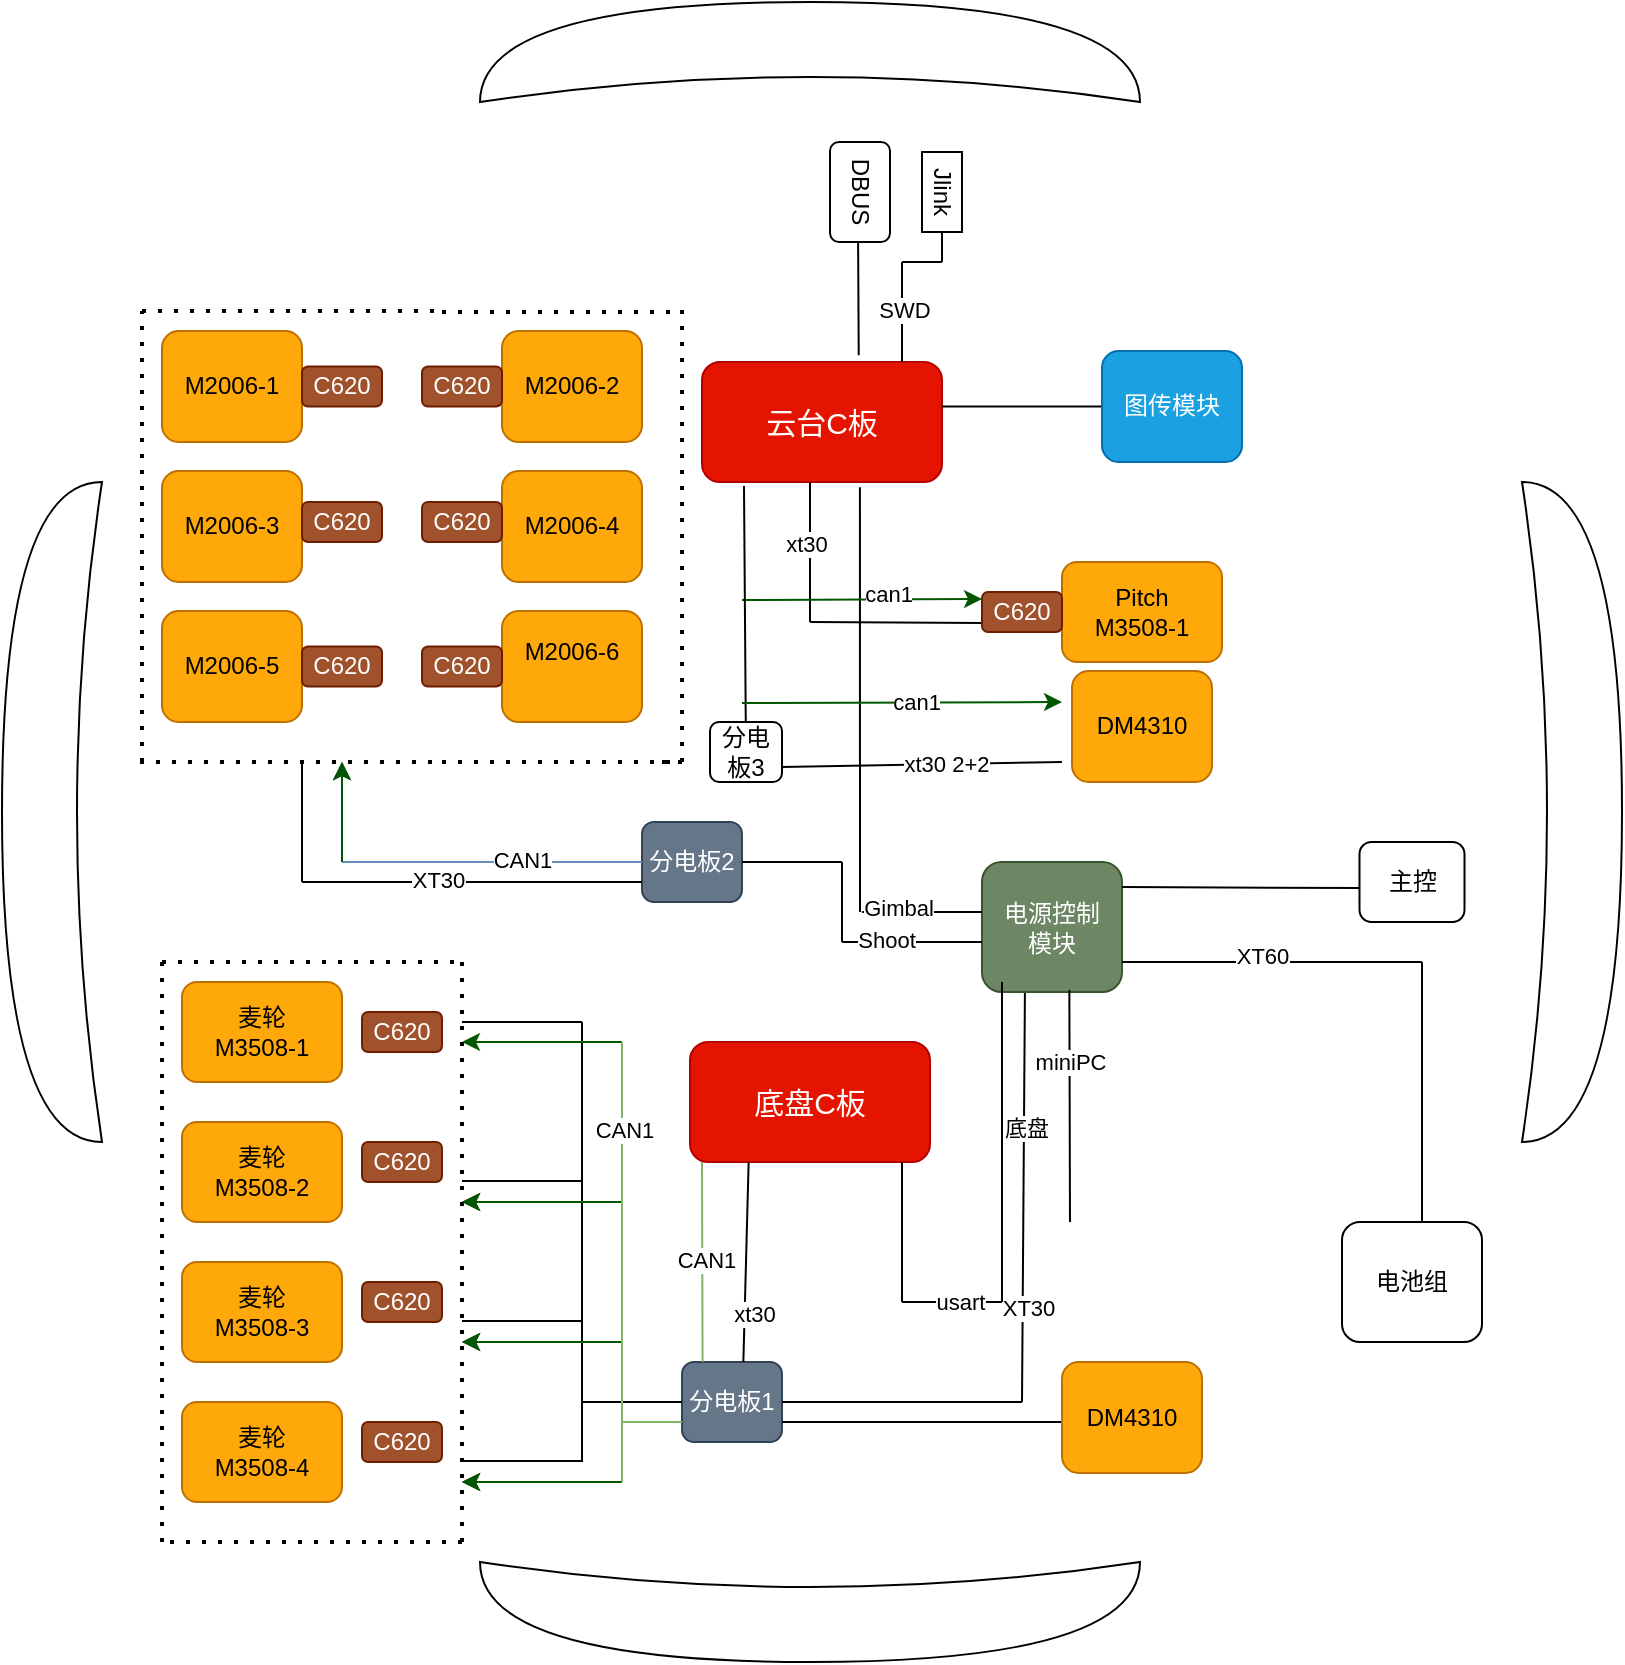 <mxfile version="27.0.9">
  <diagram name="第 1 页" id="6dwHqSviJkNAMr1cve2W">
    <mxGraphModel dx="1213" dy="828" grid="1" gridSize="10" guides="1" tooltips="1" connect="1" arrows="1" fold="1" page="1" pageScale="1" pageWidth="827" pageHeight="1169" math="0" shadow="0">
      <root>
        <mxCell id="0" />
        <mxCell id="1" parent="0" />
        <mxCell id="T-t7kQBQDLx_ATR56J1J-1" value="&lt;font style=&quot;font-size: 15px;&quot;&gt;云台C板&lt;/font&gt;" style="rounded=1;whiteSpace=wrap;html=1;fillColor=#e51400;strokeColor=#B20000;fontColor=#ffffff;" vertex="1" parent="1">
          <mxGeometry x="360" y="180" width="120" height="60" as="geometry" />
        </mxCell>
        <mxCell id="T-t7kQBQDLx_ATR56J1J-3" value="&lt;font style=&quot;font-size: 15px;&quot;&gt;底盘C板&lt;/font&gt;" style="rounded=1;whiteSpace=wrap;html=1;fillColor=#e51400;strokeColor=#B20000;fontColor=#ffffff;" vertex="1" parent="1">
          <mxGeometry x="354" y="520" width="120" height="60" as="geometry" />
        </mxCell>
        <mxCell id="T-t7kQBQDLx_ATR56J1J-5" value="" style="endArrow=none;html=1;rounded=0;exitX=0.653;exitY=-0.056;exitDx=0;exitDy=0;exitPerimeter=0;" edge="1" parent="1" source="T-t7kQBQDLx_ATR56J1J-1">
          <mxGeometry width="50" height="50" relative="1" as="geometry">
            <mxPoint x="440" y="170" as="sourcePoint" />
            <mxPoint x="438" y="110" as="targetPoint" />
          </mxGeometry>
        </mxCell>
        <mxCell id="T-t7kQBQDLx_ATR56J1J-8" value="DBUS" style="rounded=1;whiteSpace=wrap;html=1;rotation=90;" vertex="1" parent="1">
          <mxGeometry x="414" y="80" width="50" height="30" as="geometry" />
        </mxCell>
        <mxCell id="T-t7kQBQDLx_ATR56J1J-13" value="Jlink" style="rounded=1;whiteSpace=wrap;html=1;rotation=90;arcSize=0;" vertex="1" parent="1">
          <mxGeometry x="460" y="85" width="40" height="20" as="geometry" />
        </mxCell>
        <mxCell id="T-t7kQBQDLx_ATR56J1J-15" value="" style="shape=xor;whiteSpace=wrap;html=1;rotation=-180;" vertex="1" parent="1">
          <mxGeometry x="10" y="240" width="50" height="330" as="geometry" />
        </mxCell>
        <mxCell id="T-t7kQBQDLx_ATR56J1J-17" value="" style="shape=xor;whiteSpace=wrap;html=1;rotation=0;" vertex="1" parent="1">
          <mxGeometry x="770" y="240" width="50" height="330" as="geometry" />
        </mxCell>
        <mxCell id="T-t7kQBQDLx_ATR56J1J-18" value="" style="shape=xor;whiteSpace=wrap;html=1;rotation=-90;" vertex="1" parent="1">
          <mxGeometry x="389" y="-140" width="50" height="330" as="geometry" />
        </mxCell>
        <mxCell id="T-t7kQBQDLx_ATR56J1J-19" value="" style="shape=xor;whiteSpace=wrap;html=1;rotation=90;" vertex="1" parent="1">
          <mxGeometry x="389" y="640" width="50" height="330" as="geometry" />
        </mxCell>
        <mxCell id="T-t7kQBQDLx_ATR56J1J-21" value="麦轮&lt;div&gt;M3508-2&lt;/div&gt;" style="rounded=1;whiteSpace=wrap;html=1;fillColor=#FFA809;strokeColor=#BD7000;fontColor=#000000;" vertex="1" parent="1">
          <mxGeometry x="100" y="560" width="80" height="50" as="geometry" />
        </mxCell>
        <mxCell id="T-t7kQBQDLx_ATR56J1J-22" value="麦轮&lt;div&gt;M3508-3&lt;/div&gt;" style="rounded=1;whiteSpace=wrap;html=1;fillColor=#FFA809;strokeColor=#BD7000;fontColor=#000000;" vertex="1" parent="1">
          <mxGeometry x="100" y="630" width="80" height="50" as="geometry" />
        </mxCell>
        <mxCell id="T-t7kQBQDLx_ATR56J1J-23" value="麦轮&lt;div&gt;M3508-4&lt;/div&gt;" style="rounded=1;whiteSpace=wrap;html=1;fillColor=#FFA809;strokeColor=#BD7000;fontColor=#000000;" vertex="1" parent="1">
          <mxGeometry x="100" y="700" width="80" height="50" as="geometry" />
        </mxCell>
        <mxCell id="T-t7kQBQDLx_ATR56J1J-24" value="麦轮&lt;div&gt;M3508-1&lt;/div&gt;" style="rounded=1;whiteSpace=wrap;html=1;fillColor=#FFA809;strokeColor=#BD7000;fontColor=#000000;" vertex="1" parent="1">
          <mxGeometry x="100" y="490" width="80" height="50" as="geometry" />
        </mxCell>
        <mxCell id="T-t7kQBQDLx_ATR56J1J-25" value="" style="endArrow=none;dashed=1;html=1;dashPattern=1 3;strokeWidth=2;rounded=0;" edge="1" parent="1">
          <mxGeometry width="50" height="50" relative="1" as="geometry">
            <mxPoint x="240" y="770" as="sourcePoint" />
            <mxPoint x="240" y="480" as="targetPoint" />
          </mxGeometry>
        </mxCell>
        <mxCell id="T-t7kQBQDLx_ATR56J1J-26" value="" style="endArrow=none;dashed=1;html=1;dashPattern=1 3;strokeWidth=2;rounded=0;" edge="1" parent="1">
          <mxGeometry width="50" height="50" relative="1" as="geometry">
            <mxPoint x="90" y="770" as="sourcePoint" />
            <mxPoint x="90" y="480" as="targetPoint" />
          </mxGeometry>
        </mxCell>
        <mxCell id="T-t7kQBQDLx_ATR56J1J-27" value="" style="endArrow=none;dashed=1;html=1;dashPattern=1 3;strokeWidth=2;rounded=0;" edge="1" parent="1">
          <mxGeometry width="50" height="50" relative="1" as="geometry">
            <mxPoint x="240" y="770" as="sourcePoint" />
            <mxPoint x="90" y="770" as="targetPoint" />
          </mxGeometry>
        </mxCell>
        <mxCell id="T-t7kQBQDLx_ATR56J1J-28" value="" style="endArrow=none;dashed=1;html=1;dashPattern=1 3;strokeWidth=2;rounded=0;" edge="1" parent="1">
          <mxGeometry width="50" height="50" relative="1" as="geometry">
            <mxPoint x="90" y="480" as="sourcePoint" />
            <mxPoint x="240" y="480" as="targetPoint" />
          </mxGeometry>
        </mxCell>
        <mxCell id="T-t7kQBQDLx_ATR56J1J-29" value="" style="endArrow=none;html=1;rounded=0;" edge="1" parent="1">
          <mxGeometry width="50" height="50" relative="1" as="geometry">
            <mxPoint x="300" y="730" as="sourcePoint" />
            <mxPoint x="300" y="510" as="targetPoint" />
          </mxGeometry>
        </mxCell>
        <mxCell id="T-t7kQBQDLx_ATR56J1J-30" value="" style="endArrow=none;html=1;rounded=0;" edge="1" parent="1">
          <mxGeometry width="50" height="50" relative="1" as="geometry">
            <mxPoint x="240" y="510" as="sourcePoint" />
            <mxPoint x="300" y="510" as="targetPoint" />
          </mxGeometry>
        </mxCell>
        <mxCell id="T-t7kQBQDLx_ATR56J1J-31" value="" style="endArrow=none;html=1;rounded=0;" edge="1" parent="1">
          <mxGeometry width="50" height="50" relative="1" as="geometry">
            <mxPoint x="240" y="589.5" as="sourcePoint" />
            <mxPoint x="300" y="589.5" as="targetPoint" />
          </mxGeometry>
        </mxCell>
        <mxCell id="T-t7kQBQDLx_ATR56J1J-32" value="" style="endArrow=none;html=1;rounded=0;" edge="1" parent="1">
          <mxGeometry width="50" height="50" relative="1" as="geometry">
            <mxPoint x="240" y="659.5" as="sourcePoint" />
            <mxPoint x="300" y="659.5" as="targetPoint" />
          </mxGeometry>
        </mxCell>
        <mxCell id="T-t7kQBQDLx_ATR56J1J-33" value="" style="endArrow=none;html=1;rounded=0;" edge="1" parent="1">
          <mxGeometry width="50" height="50" relative="1" as="geometry">
            <mxPoint x="240" y="729.5" as="sourcePoint" />
            <mxPoint x="300" y="729.5" as="targetPoint" />
          </mxGeometry>
        </mxCell>
        <mxCell id="T-t7kQBQDLx_ATR56J1J-35" value="分电板1" style="rounded=1;whiteSpace=wrap;html=1;fillColor=#647687;fontColor=#ffffff;strokeColor=#314354;" vertex="1" parent="1">
          <mxGeometry x="350" y="680" width="50" height="40" as="geometry" />
        </mxCell>
        <mxCell id="T-t7kQBQDLx_ATR56J1J-37" value="" style="endArrow=classic;html=1;rounded=0;fillColor=#008a00;strokeColor=light-dark(#005700,#0DF2D7);" edge="1" parent="1">
          <mxGeometry width="50" height="50" relative="1" as="geometry">
            <mxPoint x="320" y="520" as="sourcePoint" />
            <mxPoint x="240" y="520" as="targetPoint" />
          </mxGeometry>
        </mxCell>
        <mxCell id="T-t7kQBQDLx_ATR56J1J-38" value="" style="endArrow=classic;html=1;rounded=0;" edge="1" parent="1">
          <mxGeometry width="50" height="50" relative="1" as="geometry">
            <mxPoint x="320" y="600" as="sourcePoint" />
            <mxPoint x="240" y="600" as="targetPoint" />
          </mxGeometry>
        </mxCell>
        <mxCell id="T-t7kQBQDLx_ATR56J1J-39" value="" style="endArrow=classic;html=1;rounded=0;" edge="1" parent="1">
          <mxGeometry width="50" height="50" relative="1" as="geometry">
            <mxPoint x="320" y="670" as="sourcePoint" />
            <mxPoint x="240" y="670" as="targetPoint" />
          </mxGeometry>
        </mxCell>
        <mxCell id="T-t7kQBQDLx_ATR56J1J-40" value="" style="endArrow=classic;html=1;rounded=0;" edge="1" parent="1">
          <mxGeometry width="50" height="50" relative="1" as="geometry">
            <mxPoint x="320" y="740" as="sourcePoint" />
            <mxPoint x="240" y="740" as="targetPoint" />
          </mxGeometry>
        </mxCell>
        <mxCell id="T-t7kQBQDLx_ATR56J1J-41" value="" style="endArrow=classic;html=1;rounded=0;fillColor=#008a00;strokeColor=light-dark(#005700,#0DF2D7);" edge="1" parent="1">
          <mxGeometry width="50" height="50" relative="1" as="geometry">
            <mxPoint x="320" y="600" as="sourcePoint" />
            <mxPoint x="240" y="600" as="targetPoint" />
          </mxGeometry>
        </mxCell>
        <mxCell id="T-t7kQBQDLx_ATR56J1J-42" value="" style="endArrow=classic;html=1;rounded=0;fillColor=#008a00;strokeColor=light-dark(#005700,#0DF2D7);" edge="1" parent="1">
          <mxGeometry width="50" height="50" relative="1" as="geometry">
            <mxPoint x="320" y="670" as="sourcePoint" />
            <mxPoint x="240" y="670" as="targetPoint" />
          </mxGeometry>
        </mxCell>
        <mxCell id="T-t7kQBQDLx_ATR56J1J-43" value="" style="endArrow=classic;html=1;rounded=0;fillColor=#008a00;strokeColor=light-dark(#005700,#0DF2D7);" edge="1" parent="1">
          <mxGeometry width="50" height="50" relative="1" as="geometry">
            <mxPoint x="320" y="740" as="sourcePoint" />
            <mxPoint x="240" y="740" as="targetPoint" />
          </mxGeometry>
        </mxCell>
        <mxCell id="T-t7kQBQDLx_ATR56J1J-44" value="" style="endArrow=none;html=1;rounded=0;entryX=0;entryY=0.5;entryDx=0;entryDy=0;" edge="1" parent="1" target="T-t7kQBQDLx_ATR56J1J-35">
          <mxGeometry width="50" height="50" relative="1" as="geometry">
            <mxPoint x="300" y="700" as="sourcePoint" />
            <mxPoint x="350" y="650" as="targetPoint" />
          </mxGeometry>
        </mxCell>
        <mxCell id="T-t7kQBQDLx_ATR56J1J-46" value="" style="endArrow=none;html=1;rounded=0;fillColor=#d5e8d4;gradientColor=#97d077;strokeColor=#82b366;" edge="1" parent="1">
          <mxGeometry width="50" height="50" relative="1" as="geometry">
            <mxPoint x="320" y="740" as="sourcePoint" />
            <mxPoint x="320" y="520" as="targetPoint" />
          </mxGeometry>
        </mxCell>
        <mxCell id="T-t7kQBQDLx_ATR56J1J-49" value="CAN1" style="edgeLabel;html=1;align=center;verticalAlign=middle;resizable=0;points=[];" vertex="1" connectable="0" parent="T-t7kQBQDLx_ATR56J1J-46">
          <mxGeometry x="0.606" y="-1" relative="1" as="geometry">
            <mxPoint as="offset" />
          </mxGeometry>
        </mxCell>
        <mxCell id="T-t7kQBQDLx_ATR56J1J-47" value="" style="endArrow=none;html=1;rounded=0;entryX=0;entryY=0.75;entryDx=0;entryDy=0;fillColor=#d5e8d4;gradientColor=#97d077;strokeColor=#82b366;" edge="1" parent="1" target="T-t7kQBQDLx_ATR56J1J-35">
          <mxGeometry width="50" height="50" relative="1" as="geometry">
            <mxPoint x="320" y="710" as="sourcePoint" />
            <mxPoint x="370" y="660" as="targetPoint" />
          </mxGeometry>
        </mxCell>
        <mxCell id="T-t7kQBQDLx_ATR56J1J-50" value="" style="endArrow=none;html=1;rounded=0;fillColor=#d5e8d4;gradientColor=#97d077;strokeColor=#82b366;" edge="1" parent="1">
          <mxGeometry width="50" height="50" relative="1" as="geometry">
            <mxPoint x="360.28" y="680" as="sourcePoint" />
            <mxPoint x="360" y="580" as="targetPoint" />
          </mxGeometry>
        </mxCell>
        <mxCell id="T-t7kQBQDLx_ATR56J1J-51" value="CAN1" style="edgeLabel;html=1;align=center;verticalAlign=middle;resizable=0;points=[];" vertex="1" connectable="0" parent="T-t7kQBQDLx_ATR56J1J-50">
          <mxGeometry x="0.033" y="-2" relative="1" as="geometry">
            <mxPoint as="offset" />
          </mxGeometry>
        </mxCell>
        <mxCell id="T-t7kQBQDLx_ATR56J1J-52" value="" style="endArrow=none;html=1;rounded=0;entryX=0.147;entryY=1;entryDx=0;entryDy=0;entryPerimeter=0;" edge="1" parent="1">
          <mxGeometry width="50" height="50" relative="1" as="geometry">
            <mxPoint x="520" y="700" as="sourcePoint" />
            <mxPoint x="521.64" y="470" as="targetPoint" />
          </mxGeometry>
        </mxCell>
        <mxCell id="T-t7kQBQDLx_ATR56J1J-53" value="XT30" style="edgeLabel;html=1;align=center;verticalAlign=middle;resizable=0;points=[];" vertex="1" connectable="0" parent="T-t7kQBQDLx_ATR56J1J-52">
          <mxGeometry x="-0.586" y="-2" relative="1" as="geometry">
            <mxPoint as="offset" />
          </mxGeometry>
        </mxCell>
        <mxCell id="T-t7kQBQDLx_ATR56J1J-56" value="底盘" style="edgeLabel;html=1;align=center;verticalAlign=middle;resizable=0;points=[];" vertex="1" connectable="0" parent="T-t7kQBQDLx_ATR56J1J-52">
          <mxGeometry x="0.197" y="-1" relative="1" as="geometry">
            <mxPoint as="offset" />
          </mxGeometry>
        </mxCell>
        <mxCell id="T-t7kQBQDLx_ATR56J1J-54" value="电源控制&lt;div&gt;模块&lt;/div&gt;" style="rounded=1;whiteSpace=wrap;html=1;fillColor=#6d8764;strokeColor=#3A5431;fontColor=#ffffff;" vertex="1" parent="1">
          <mxGeometry x="500" y="430" width="70" height="65" as="geometry" />
        </mxCell>
        <mxCell id="T-t7kQBQDLx_ATR56J1J-55" value="" style="endArrow=none;html=1;rounded=0;" edge="1" parent="1">
          <mxGeometry width="50" height="50" relative="1" as="geometry">
            <mxPoint x="400" y="700" as="sourcePoint" />
            <mxPoint x="520" y="700" as="targetPoint" />
          </mxGeometry>
        </mxCell>
        <mxCell id="T-t7kQBQDLx_ATR56J1J-57" value="" style="endArrow=none;html=1;rounded=0;" edge="1" parent="1">
          <mxGeometry width="50" height="50" relative="1" as="geometry">
            <mxPoint x="460" y="130" as="sourcePoint" />
            <mxPoint x="480" y="130" as="targetPoint" />
          </mxGeometry>
        </mxCell>
        <mxCell id="T-t7kQBQDLx_ATR56J1J-59" value="" style="endArrow=none;html=1;rounded=0;" edge="1" parent="1">
          <mxGeometry width="50" height="50" relative="1" as="geometry">
            <mxPoint x="460" y="180" as="sourcePoint" />
            <mxPoint x="460" y="130" as="targetPoint" />
          </mxGeometry>
        </mxCell>
        <mxCell id="T-t7kQBQDLx_ATR56J1J-60" value="SWD" style="edgeLabel;html=1;align=center;verticalAlign=middle;resizable=0;points=[];" vertex="1" connectable="0" parent="T-t7kQBQDLx_ATR56J1J-59">
          <mxGeometry x="0.067" y="-1" relative="1" as="geometry">
            <mxPoint as="offset" />
          </mxGeometry>
        </mxCell>
        <mxCell id="T-t7kQBQDLx_ATR56J1J-61" value="" style="endArrow=none;html=1;rounded=0;entryX=1;entryY=0.5;entryDx=0;entryDy=0;" edge="1" parent="1" target="T-t7kQBQDLx_ATR56J1J-13">
          <mxGeometry width="50" height="50" relative="1" as="geometry">
            <mxPoint x="480" y="130" as="sourcePoint" />
            <mxPoint x="510" y="110" as="targetPoint" />
          </mxGeometry>
        </mxCell>
        <mxCell id="T-t7kQBQDLx_ATR56J1J-62" value="" style="endArrow=none;html=1;rounded=0;entryX=0.624;entryY=0.985;entryDx=0;entryDy=0;entryPerimeter=0;" edge="1" parent="1" target="T-t7kQBQDLx_ATR56J1J-54">
          <mxGeometry width="50" height="50" relative="1" as="geometry">
            <mxPoint x="544" y="610" as="sourcePoint" />
            <mxPoint x="610" y="560" as="targetPoint" />
          </mxGeometry>
        </mxCell>
        <mxCell id="T-t7kQBQDLx_ATR56J1J-63" value="miniPC" style="edgeLabel;html=1;align=center;verticalAlign=middle;resizable=0;points=[];" vertex="1" connectable="0" parent="T-t7kQBQDLx_ATR56J1J-62">
          <mxGeometry x="0.391" relative="1" as="geometry">
            <mxPoint as="offset" />
          </mxGeometry>
        </mxCell>
        <mxCell id="T-t7kQBQDLx_ATR56J1J-64" value="电池组" style="rounded=1;whiteSpace=wrap;html=1;" vertex="1" parent="1">
          <mxGeometry x="680" y="610" width="70" height="60" as="geometry" />
        </mxCell>
        <mxCell id="T-t7kQBQDLx_ATR56J1J-65" value="" style="endArrow=none;html=1;rounded=0;" edge="1" parent="1">
          <mxGeometry width="50" height="50" relative="1" as="geometry">
            <mxPoint x="720" y="610" as="sourcePoint" />
            <mxPoint x="720" y="480" as="targetPoint" />
          </mxGeometry>
        </mxCell>
        <mxCell id="T-t7kQBQDLx_ATR56J1J-66" value="" style="endArrow=none;html=1;rounded=0;" edge="1" parent="1">
          <mxGeometry width="50" height="50" relative="1" as="geometry">
            <mxPoint x="570" y="480" as="sourcePoint" />
            <mxPoint x="720" y="480" as="targetPoint" />
          </mxGeometry>
        </mxCell>
        <mxCell id="T-t7kQBQDLx_ATR56J1J-67" value="XT60" style="edgeLabel;html=1;align=center;verticalAlign=middle;resizable=0;points=[];" vertex="1" connectable="0" parent="T-t7kQBQDLx_ATR56J1J-66">
          <mxGeometry x="-0.067" y="3" relative="1" as="geometry">
            <mxPoint as="offset" />
          </mxGeometry>
        </mxCell>
        <mxCell id="T-t7kQBQDLx_ATR56J1J-68" value="分电板2" style="rounded=1;whiteSpace=wrap;html=1;fillColor=#647687;fontColor=#ffffff;strokeColor=#314354;" vertex="1" parent="1">
          <mxGeometry x="330" y="410" width="50" height="40" as="geometry" />
        </mxCell>
        <mxCell id="T-t7kQBQDLx_ATR56J1J-69" value="M2006-3" style="rounded=1;whiteSpace=wrap;html=1;fillColor=#FFA809;strokeColor=#BD7000;fontColor=#000000;" vertex="1" parent="1">
          <mxGeometry x="90" y="234.5" width="70" height="55.5" as="geometry" />
        </mxCell>
        <mxCell id="T-t7kQBQDLx_ATR56J1J-70" value="M2006-5" style="rounded=1;whiteSpace=wrap;html=1;fillColor=#FFA809;strokeColor=#BD7000;fontColor=#000000;" vertex="1" parent="1">
          <mxGeometry x="90" y="304.5" width="70" height="55.5" as="geometry" />
        </mxCell>
        <mxCell id="T-t7kQBQDLx_ATR56J1J-71" value="M2006-2" style="rounded=1;whiteSpace=wrap;html=1;fillColor=#FFA809;strokeColor=#BD7000;fontColor=#000000;" vertex="1" parent="1">
          <mxGeometry x="260" y="164.5" width="70" height="55.5" as="geometry" />
        </mxCell>
        <mxCell id="T-t7kQBQDLx_ATR56J1J-72" value="M2006-1" style="rounded=1;whiteSpace=wrap;html=1;fillColor=#FFA809;strokeColor=#BD7000;fontColor=#000000;" vertex="1" parent="1">
          <mxGeometry x="90" y="164.5" width="70" height="55.5" as="geometry" />
        </mxCell>
        <mxCell id="T-t7kQBQDLx_ATR56J1J-73" value="" style="endArrow=none;dashed=1;html=1;dashPattern=1 3;strokeWidth=2;rounded=0;" edge="1" parent="1">
          <mxGeometry width="50" height="50" relative="1" as="geometry">
            <mxPoint x="80" y="380" as="sourcePoint" />
            <mxPoint x="80" y="154.5" as="targetPoint" />
          </mxGeometry>
        </mxCell>
        <mxCell id="T-t7kQBQDLx_ATR56J1J-74" value="" style="endArrow=none;dashed=1;html=1;dashPattern=1 3;strokeWidth=2;rounded=0;" edge="1" parent="1">
          <mxGeometry width="50" height="50" relative="1" as="geometry">
            <mxPoint x="225" y="380" as="sourcePoint" />
            <mxPoint x="75" y="380" as="targetPoint" />
          </mxGeometry>
        </mxCell>
        <mxCell id="T-t7kQBQDLx_ATR56J1J-75" value="" style="endArrow=none;dashed=1;html=1;dashPattern=1 3;strokeWidth=2;rounded=0;" edge="1" parent="1">
          <mxGeometry width="50" height="50" relative="1" as="geometry">
            <mxPoint x="80" y="154.5" as="sourcePoint" />
            <mxPoint x="230" y="154.5" as="targetPoint" />
          </mxGeometry>
        </mxCell>
        <mxCell id="T-t7kQBQDLx_ATR56J1J-76" value="M2006-4" style="rounded=1;whiteSpace=wrap;html=1;fillColor=#FFA809;strokeColor=#BD7000;fontColor=#000000;" vertex="1" parent="1">
          <mxGeometry x="260" y="234.5" width="70" height="55.5" as="geometry" />
        </mxCell>
        <mxCell id="T-t7kQBQDLx_ATR56J1J-78" value="" style="endArrow=none;dashed=1;html=1;dashPattern=1 3;strokeWidth=2;rounded=0;" edge="1" parent="1">
          <mxGeometry width="50" height="50" relative="1" as="geometry">
            <mxPoint x="230" y="380" as="sourcePoint" />
            <mxPoint x="350" y="380" as="targetPoint" />
          </mxGeometry>
        </mxCell>
        <mxCell id="T-t7kQBQDLx_ATR56J1J-79" value="" style="endArrow=none;dashed=1;html=1;dashPattern=1 3;strokeWidth=2;rounded=0;" edge="1" parent="1">
          <mxGeometry width="50" height="50" relative="1" as="geometry">
            <mxPoint x="340" y="380" as="sourcePoint" />
            <mxPoint x="350" y="380" as="targetPoint" />
          </mxGeometry>
        </mxCell>
        <mxCell id="T-t7kQBQDLx_ATR56J1J-80" value="" style="endArrow=none;dashed=1;html=1;dashPattern=1 3;strokeWidth=2;rounded=0;" edge="1" parent="1">
          <mxGeometry width="50" height="50" relative="1" as="geometry">
            <mxPoint x="350" y="380" as="sourcePoint" />
            <mxPoint x="350" y="150" as="targetPoint" />
          </mxGeometry>
        </mxCell>
        <mxCell id="T-t7kQBQDLx_ATR56J1J-81" value="" style="endArrow=none;dashed=1;html=1;dashPattern=1 3;strokeWidth=2;rounded=0;" edge="1" parent="1">
          <mxGeometry width="50" height="50" relative="1" as="geometry">
            <mxPoint x="230" y="155" as="sourcePoint" />
            <mxPoint x="350" y="155" as="targetPoint" />
          </mxGeometry>
        </mxCell>
        <mxCell id="T-t7kQBQDLx_ATR56J1J-82" value="C620" style="rounded=1;whiteSpace=wrap;html=1;fillColor=#a0522d;fontColor=#ffffff;strokeColor=#6D1F00;" vertex="1" parent="1">
          <mxGeometry x="190" y="505" width="40" height="20" as="geometry" />
        </mxCell>
        <mxCell id="T-t7kQBQDLx_ATR56J1J-83" value="C620" style="rounded=1;whiteSpace=wrap;html=1;fillColor=#a0522d;fontColor=#ffffff;strokeColor=#6D1F00;" vertex="1" parent="1">
          <mxGeometry x="190" y="570" width="40" height="20" as="geometry" />
        </mxCell>
        <mxCell id="T-t7kQBQDLx_ATR56J1J-84" value="C620" style="rounded=1;whiteSpace=wrap;html=1;fillColor=#a0522d;fontColor=#ffffff;strokeColor=#6D1F00;" vertex="1" parent="1">
          <mxGeometry x="190" y="640" width="40" height="20" as="geometry" />
        </mxCell>
        <mxCell id="T-t7kQBQDLx_ATR56J1J-85" value="C620" style="rounded=1;whiteSpace=wrap;html=1;fillColor=#a0522d;fontColor=#ffffff;strokeColor=#6D1F00;" vertex="1" parent="1">
          <mxGeometry x="190" y="710" width="40" height="20" as="geometry" />
        </mxCell>
        <mxCell id="T-t7kQBQDLx_ATR56J1J-86" value="M2006-6&lt;div&gt;&lt;br&gt;&lt;/div&gt;" style="rounded=1;whiteSpace=wrap;html=1;fillColor=#FFA809;strokeColor=#BD7000;fontColor=#000000;" vertex="1" parent="1">
          <mxGeometry x="260" y="304.5" width="70" height="55.5" as="geometry" />
        </mxCell>
        <mxCell id="T-t7kQBQDLx_ATR56J1J-87" value="C620" style="rounded=1;whiteSpace=wrap;html=1;fillColor=#a0522d;fontColor=#ffffff;strokeColor=#6D1F00;" vertex="1" parent="1">
          <mxGeometry x="160" y="182.25" width="40" height="20" as="geometry" />
        </mxCell>
        <mxCell id="T-t7kQBQDLx_ATR56J1J-88" value="C620" style="rounded=1;whiteSpace=wrap;html=1;fillColor=#a0522d;fontColor=#ffffff;strokeColor=#6D1F00;" vertex="1" parent="1">
          <mxGeometry x="220" y="182.25" width="40" height="20" as="geometry" />
        </mxCell>
        <mxCell id="T-t7kQBQDLx_ATR56J1J-89" value="C620" style="rounded=1;whiteSpace=wrap;html=1;fillColor=#a0522d;fontColor=#ffffff;strokeColor=#6D1F00;" vertex="1" parent="1">
          <mxGeometry x="160" y="250" width="40" height="20" as="geometry" />
        </mxCell>
        <mxCell id="T-t7kQBQDLx_ATR56J1J-90" value="C620" style="rounded=1;whiteSpace=wrap;html=1;fillColor=#a0522d;fontColor=#ffffff;strokeColor=#6D1F00;" vertex="1" parent="1">
          <mxGeometry x="220" y="250" width="40" height="20" as="geometry" />
        </mxCell>
        <mxCell id="T-t7kQBQDLx_ATR56J1J-91" value="C620" style="rounded=1;whiteSpace=wrap;html=1;fillColor=#a0522d;fontColor=#ffffff;strokeColor=#6D1F00;" vertex="1" parent="1">
          <mxGeometry x="160" y="322.25" width="40" height="20" as="geometry" />
        </mxCell>
        <mxCell id="T-t7kQBQDLx_ATR56J1J-92" value="C620" style="rounded=1;whiteSpace=wrap;html=1;fillColor=#a0522d;fontColor=#ffffff;strokeColor=#6D1F00;" vertex="1" parent="1">
          <mxGeometry x="220" y="322.25" width="40" height="20" as="geometry" />
        </mxCell>
        <mxCell id="T-t7kQBQDLx_ATR56J1J-98" value="" style="endArrow=none;html=1;rounded=0;" edge="1" parent="1">
          <mxGeometry width="50" height="50" relative="1" as="geometry">
            <mxPoint x="160" y="440" as="sourcePoint" />
            <mxPoint x="160" y="380" as="targetPoint" />
          </mxGeometry>
        </mxCell>
        <mxCell id="T-t7kQBQDLx_ATR56J1J-99" value="" style="endArrow=none;html=1;rounded=0;entryX=0;entryY=0.75;entryDx=0;entryDy=0;" edge="1" parent="1" target="T-t7kQBQDLx_ATR56J1J-68">
          <mxGeometry width="50" height="50" relative="1" as="geometry">
            <mxPoint x="160" y="440" as="sourcePoint" />
            <mxPoint x="210" y="390" as="targetPoint" />
          </mxGeometry>
        </mxCell>
        <mxCell id="T-t7kQBQDLx_ATR56J1J-100" value="XT30" style="edgeLabel;html=1;align=center;verticalAlign=middle;resizable=0;points=[];" vertex="1" connectable="0" parent="T-t7kQBQDLx_ATR56J1J-99">
          <mxGeometry x="-0.2" y="1" relative="1" as="geometry">
            <mxPoint as="offset" />
          </mxGeometry>
        </mxCell>
        <mxCell id="T-t7kQBQDLx_ATR56J1J-101" value="" style="endArrow=classic;html=1;rounded=0;" edge="1" parent="1">
          <mxGeometry width="50" height="50" relative="1" as="geometry">
            <mxPoint x="180" y="430" as="sourcePoint" />
            <mxPoint x="180" y="380" as="targetPoint" />
          </mxGeometry>
        </mxCell>
        <mxCell id="T-t7kQBQDLx_ATR56J1J-102" value="" style="endArrow=none;html=1;rounded=0;entryX=0;entryY=0.5;entryDx=0;entryDy=0;fillColor=#dae8fc;strokeColor=#6c8ebf;gradientColor=#7ea6e0;" edge="1" parent="1" target="T-t7kQBQDLx_ATR56J1J-68">
          <mxGeometry width="50" height="50" relative="1" as="geometry">
            <mxPoint x="180" y="430" as="sourcePoint" />
            <mxPoint x="230" y="380" as="targetPoint" />
          </mxGeometry>
        </mxCell>
        <mxCell id="T-t7kQBQDLx_ATR56J1J-104" value="CAN1" style="edgeLabel;html=1;align=center;verticalAlign=middle;resizable=0;points=[];" vertex="1" connectable="0" parent="T-t7kQBQDLx_ATR56J1J-102">
          <mxGeometry x="0.2" y="1" relative="1" as="geometry">
            <mxPoint as="offset" />
          </mxGeometry>
        </mxCell>
        <mxCell id="T-t7kQBQDLx_ATR56J1J-103" value="" style="endArrow=classic;html=1;rounded=0;fillColor=#008a00;strokeColor=light-dark(#005700,#0DF2D7);" edge="1" parent="1">
          <mxGeometry width="50" height="50" relative="1" as="geometry">
            <mxPoint x="180" y="430" as="sourcePoint" />
            <mxPoint x="180" y="380" as="targetPoint" />
          </mxGeometry>
        </mxCell>
        <mxCell id="T-t7kQBQDLx_ATR56J1J-108" value="" style="endArrow=none;html=1;rounded=0;" edge="1" parent="1">
          <mxGeometry width="50" height="50" relative="1" as="geometry">
            <mxPoint x="380" y="430" as="sourcePoint" />
            <mxPoint x="430" y="430" as="targetPoint" />
          </mxGeometry>
        </mxCell>
        <mxCell id="T-t7kQBQDLx_ATR56J1J-109" value="" style="endArrow=none;html=1;rounded=0;" edge="1" parent="1">
          <mxGeometry width="50" height="50" relative="1" as="geometry">
            <mxPoint x="430" y="470" as="sourcePoint" />
            <mxPoint x="430" y="430" as="targetPoint" />
          </mxGeometry>
        </mxCell>
        <mxCell id="T-t7kQBQDLx_ATR56J1J-110" value="" style="endArrow=none;html=1;rounded=0;" edge="1" parent="1">
          <mxGeometry width="50" height="50" relative="1" as="geometry">
            <mxPoint x="430" y="470" as="sourcePoint" />
            <mxPoint x="500" y="470" as="targetPoint" />
          </mxGeometry>
        </mxCell>
        <mxCell id="T-t7kQBQDLx_ATR56J1J-111" value="Shoot" style="edgeLabel;html=1;align=center;verticalAlign=middle;resizable=0;points=[];" vertex="1" connectable="0" parent="T-t7kQBQDLx_ATR56J1J-110">
          <mxGeometry x="-0.371" y="1" relative="1" as="geometry">
            <mxPoint as="offset" />
          </mxGeometry>
        </mxCell>
        <mxCell id="T-t7kQBQDLx_ATR56J1J-112" value="" style="endArrow=none;html=1;rounded=0;" edge="1" parent="1">
          <mxGeometry width="50" height="50" relative="1" as="geometry">
            <mxPoint x="500" y="455" as="sourcePoint" />
            <mxPoint x="440" y="455" as="targetPoint" />
          </mxGeometry>
        </mxCell>
        <mxCell id="T-t7kQBQDLx_ATR56J1J-114" value="Gimbal" style="edgeLabel;html=1;align=center;verticalAlign=middle;resizable=0;points=[];" vertex="1" connectable="0" parent="T-t7kQBQDLx_ATR56J1J-112">
          <mxGeometry x="0.4" y="-2" relative="1" as="geometry">
            <mxPoint as="offset" />
          </mxGeometry>
        </mxCell>
        <mxCell id="T-t7kQBQDLx_ATR56J1J-113" value="" style="endArrow=none;html=1;rounded=0;entryX=0.658;entryY=1.044;entryDx=0;entryDy=0;entryPerimeter=0;" edge="1" parent="1" target="T-t7kQBQDLx_ATR56J1J-1">
          <mxGeometry width="50" height="50" relative="1" as="geometry">
            <mxPoint x="439" y="455" as="sourcePoint" />
            <mxPoint x="489" y="405" as="targetPoint" />
          </mxGeometry>
        </mxCell>
        <mxCell id="T-t7kQBQDLx_ATR56J1J-116" value="" style="endArrow=none;html=1;rounded=0;exitX=1;exitY=0.75;exitDx=0;exitDy=0;" edge="1" parent="1" source="T-t7kQBQDLx_ATR56J1J-131">
          <mxGeometry width="50" height="50" relative="1" as="geometry">
            <mxPoint x="460" y="380" as="sourcePoint" />
            <mxPoint x="540" y="380" as="targetPoint" />
          </mxGeometry>
        </mxCell>
        <mxCell id="T-t7kQBQDLx_ATR56J1J-134" value="xt30 2+2" style="edgeLabel;html=1;align=center;verticalAlign=middle;resizable=0;points=[];" vertex="1" connectable="0" parent="T-t7kQBQDLx_ATR56J1J-116">
          <mxGeometry x="0.171" relative="1" as="geometry">
            <mxPoint as="offset" />
          </mxGeometry>
        </mxCell>
        <mxCell id="T-t7kQBQDLx_ATR56J1J-118" value="" style="endArrow=none;html=1;rounded=0;" edge="1" parent="1">
          <mxGeometry width="50" height="50" relative="1" as="geometry">
            <mxPoint x="400" y="710" as="sourcePoint" />
            <mxPoint x="540" y="710" as="targetPoint" />
          </mxGeometry>
        </mxCell>
        <mxCell id="T-t7kQBQDLx_ATR56J1J-119" value="DM4310" style="rounded=1;whiteSpace=wrap;html=1;fillColor=#FFA809;strokeColor=#BD7000;fontColor=#000000;" vertex="1" parent="1">
          <mxGeometry x="540" y="680" width="70" height="55.5" as="geometry" />
        </mxCell>
        <mxCell id="T-t7kQBQDLx_ATR56J1J-122" value="" style="endArrow=none;html=1;rounded=0;" edge="1" parent="1">
          <mxGeometry width="50" height="50" relative="1" as="geometry">
            <mxPoint x="414" y="310" as="sourcePoint" />
            <mxPoint x="414" y="240" as="targetPoint" />
          </mxGeometry>
        </mxCell>
        <mxCell id="T-t7kQBQDLx_ATR56J1J-135" value="xt30" style="edgeLabel;html=1;align=center;verticalAlign=middle;resizable=0;points=[];" vertex="1" connectable="0" parent="T-t7kQBQDLx_ATR56J1J-122">
          <mxGeometry x="0.133" y="2" relative="1" as="geometry">
            <mxPoint as="offset" />
          </mxGeometry>
        </mxCell>
        <mxCell id="T-t7kQBQDLx_ATR56J1J-123" value="" style="endArrow=none;html=1;rounded=0;" edge="1" parent="1">
          <mxGeometry width="50" height="50" relative="1" as="geometry">
            <mxPoint x="414" y="310" as="sourcePoint" />
            <mxPoint x="500" y="310.5" as="targetPoint" />
          </mxGeometry>
        </mxCell>
        <mxCell id="T-t7kQBQDLx_ATR56J1J-124" value="Pitch&lt;br&gt;&lt;div&gt;M3508-1&lt;/div&gt;" style="rounded=1;whiteSpace=wrap;html=1;fillColor=#FFA809;strokeColor=#BD7000;fontColor=#000000;" vertex="1" parent="1">
          <mxGeometry x="540" y="280" width="80" height="50" as="geometry" />
        </mxCell>
        <mxCell id="T-t7kQBQDLx_ATR56J1J-125" value="C620" style="rounded=1;whiteSpace=wrap;html=1;fillColor=#a0522d;fontColor=#ffffff;strokeColor=#6D1F00;" vertex="1" parent="1">
          <mxGeometry x="500" y="295" width="40" height="20" as="geometry" />
        </mxCell>
        <mxCell id="T-t7kQBQDLx_ATR56J1J-126" value="" style="endArrow=classic;html=1;rounded=0;fillColor=#008a00;strokeColor=light-dark(#005700,#0DF2D7);" edge="1" parent="1">
          <mxGeometry width="50" height="50" relative="1" as="geometry">
            <mxPoint x="380" y="299" as="sourcePoint" />
            <mxPoint x="500" y="298.5" as="targetPoint" />
          </mxGeometry>
        </mxCell>
        <mxCell id="T-t7kQBQDLx_ATR56J1J-136" value="can1" style="edgeLabel;html=1;align=center;verticalAlign=middle;resizable=0;points=[];" vertex="1" connectable="0" parent="T-t7kQBQDLx_ATR56J1J-126">
          <mxGeometry x="0.217" y="3" relative="1" as="geometry">
            <mxPoint as="offset" />
          </mxGeometry>
        </mxCell>
        <mxCell id="T-t7kQBQDLx_ATR56J1J-130" value="" style="endArrow=none;html=1;rounded=0;exitX=0.175;exitY=1.033;exitDx=0;exitDy=0;exitPerimeter=0;" edge="1" parent="1" source="T-t7kQBQDLx_ATR56J1J-1" target="T-t7kQBQDLx_ATR56J1J-131">
          <mxGeometry width="50" height="50" relative="1" as="geometry">
            <mxPoint x="380" y="340" as="sourcePoint" />
            <mxPoint x="380" y="239" as="targetPoint" />
          </mxGeometry>
        </mxCell>
        <mxCell id="T-t7kQBQDLx_ATR56J1J-131" value="分电板3" style="rounded=1;whiteSpace=wrap;html=1;" vertex="1" parent="1">
          <mxGeometry x="364" y="360" width="36" height="30" as="geometry" />
        </mxCell>
        <mxCell id="T-t7kQBQDLx_ATR56J1J-132" value="" style="endArrow=classic;html=1;rounded=0;fillColor=#008a00;strokeColor=light-dark(#005700,#0DF2D7);" edge="1" parent="1">
          <mxGeometry width="50" height="50" relative="1" as="geometry">
            <mxPoint x="380" y="350.5" as="sourcePoint" />
            <mxPoint x="540" y="350" as="targetPoint" />
          </mxGeometry>
        </mxCell>
        <mxCell id="T-t7kQBQDLx_ATR56J1J-137" value="can1" style="edgeLabel;html=1;align=center;verticalAlign=middle;resizable=0;points=[];" vertex="1" connectable="0" parent="T-t7kQBQDLx_ATR56J1J-132">
          <mxGeometry x="0.087" relative="1" as="geometry">
            <mxPoint as="offset" />
          </mxGeometry>
        </mxCell>
        <mxCell id="T-t7kQBQDLx_ATR56J1J-133" value="DM4310" style="rounded=1;whiteSpace=wrap;html=1;fillColor=#FFA809;strokeColor=#BD7000;fontColor=#000000;" vertex="1" parent="1">
          <mxGeometry x="545" y="334.5" width="70" height="55.5" as="geometry" />
        </mxCell>
        <mxCell id="T-t7kQBQDLx_ATR56J1J-138" value="" style="endArrow=none;html=1;rounded=0;" edge="1" parent="1" target="T-t7kQBQDLx_ATR56J1J-139">
          <mxGeometry width="50" height="50" relative="1" as="geometry">
            <mxPoint x="480" y="202.25" as="sourcePoint" />
            <mxPoint x="550" y="200" as="targetPoint" />
          </mxGeometry>
        </mxCell>
        <mxCell id="T-t7kQBQDLx_ATR56J1J-139" value="图传模块" style="rounded=1;whiteSpace=wrap;html=1;fillColor=#1ba1e2;strokeColor=#006EAF;fontColor=#ffffff;" vertex="1" parent="1">
          <mxGeometry x="560" y="174.5" width="70" height="55.5" as="geometry" />
        </mxCell>
        <mxCell id="T-t7kQBQDLx_ATR56J1J-140" value="" style="endArrow=none;html=1;rounded=0;entryX=0.197;entryY=1;entryDx=0;entryDy=0;entryPerimeter=0;exitX=0.5;exitY=0;exitDx=0;exitDy=0;" edge="1" parent="1">
          <mxGeometry width="50" height="50" relative="1" as="geometry">
            <mxPoint x="380.68" y="680" as="sourcePoint" />
            <mxPoint x="383.32" y="580" as="targetPoint" />
          </mxGeometry>
        </mxCell>
        <mxCell id="T-t7kQBQDLx_ATR56J1J-141" value="xt30" style="edgeLabel;html=1;align=center;verticalAlign=middle;resizable=0;points=[];" vertex="1" connectable="0" parent="T-t7kQBQDLx_ATR56J1J-140">
          <mxGeometry x="-0.525" y="-4" relative="1" as="geometry">
            <mxPoint as="offset" />
          </mxGeometry>
        </mxCell>
        <mxCell id="T-t7kQBQDLx_ATR56J1J-142" value="" style="endArrow=none;html=1;rounded=0;" edge="1" parent="1">
          <mxGeometry width="50" height="50" relative="1" as="geometry">
            <mxPoint x="460" y="650" as="sourcePoint" />
            <mxPoint x="460" y="580" as="targetPoint" />
          </mxGeometry>
        </mxCell>
        <mxCell id="T-t7kQBQDLx_ATR56J1J-143" value="" style="endArrow=none;html=1;rounded=0;" edge="1" parent="1">
          <mxGeometry width="50" height="50" relative="1" as="geometry">
            <mxPoint x="460" y="650" as="sourcePoint" />
            <mxPoint x="510" y="650" as="targetPoint" />
          </mxGeometry>
        </mxCell>
        <mxCell id="T-t7kQBQDLx_ATR56J1J-145" value="usart" style="edgeLabel;html=1;align=center;verticalAlign=middle;resizable=0;points=[];" vertex="1" connectable="0" parent="T-t7kQBQDLx_ATR56J1J-143">
          <mxGeometry x="0.16" relative="1" as="geometry">
            <mxPoint as="offset" />
          </mxGeometry>
        </mxCell>
        <mxCell id="T-t7kQBQDLx_ATR56J1J-144" value="" style="endArrow=none;html=1;rounded=0;entryX=0.143;entryY=0.923;entryDx=0;entryDy=0;entryPerimeter=0;" edge="1" parent="1" target="T-t7kQBQDLx_ATR56J1J-54">
          <mxGeometry width="50" height="50" relative="1" as="geometry">
            <mxPoint x="510" y="650" as="sourcePoint" />
            <mxPoint x="510" y="500" as="targetPoint" />
          </mxGeometry>
        </mxCell>
        <mxCell id="T-t7kQBQDLx_ATR56J1J-146" value="" style="endArrow=none;html=1;rounded=0;exitX=1;exitY=0.25;exitDx=0;exitDy=0;" edge="1" parent="1">
          <mxGeometry width="50" height="50" relative="1" as="geometry">
            <mxPoint x="570" y="442.56" as="sourcePoint" />
            <mxPoint x="690" y="443" as="targetPoint" />
          </mxGeometry>
        </mxCell>
        <mxCell id="T-t7kQBQDLx_ATR56J1J-147" value="主控" style="rounded=1;whiteSpace=wrap;html=1;" vertex="1" parent="1">
          <mxGeometry x="688.75" y="420" width="52.5" height="40" as="geometry" />
        </mxCell>
      </root>
    </mxGraphModel>
  </diagram>
</mxfile>
